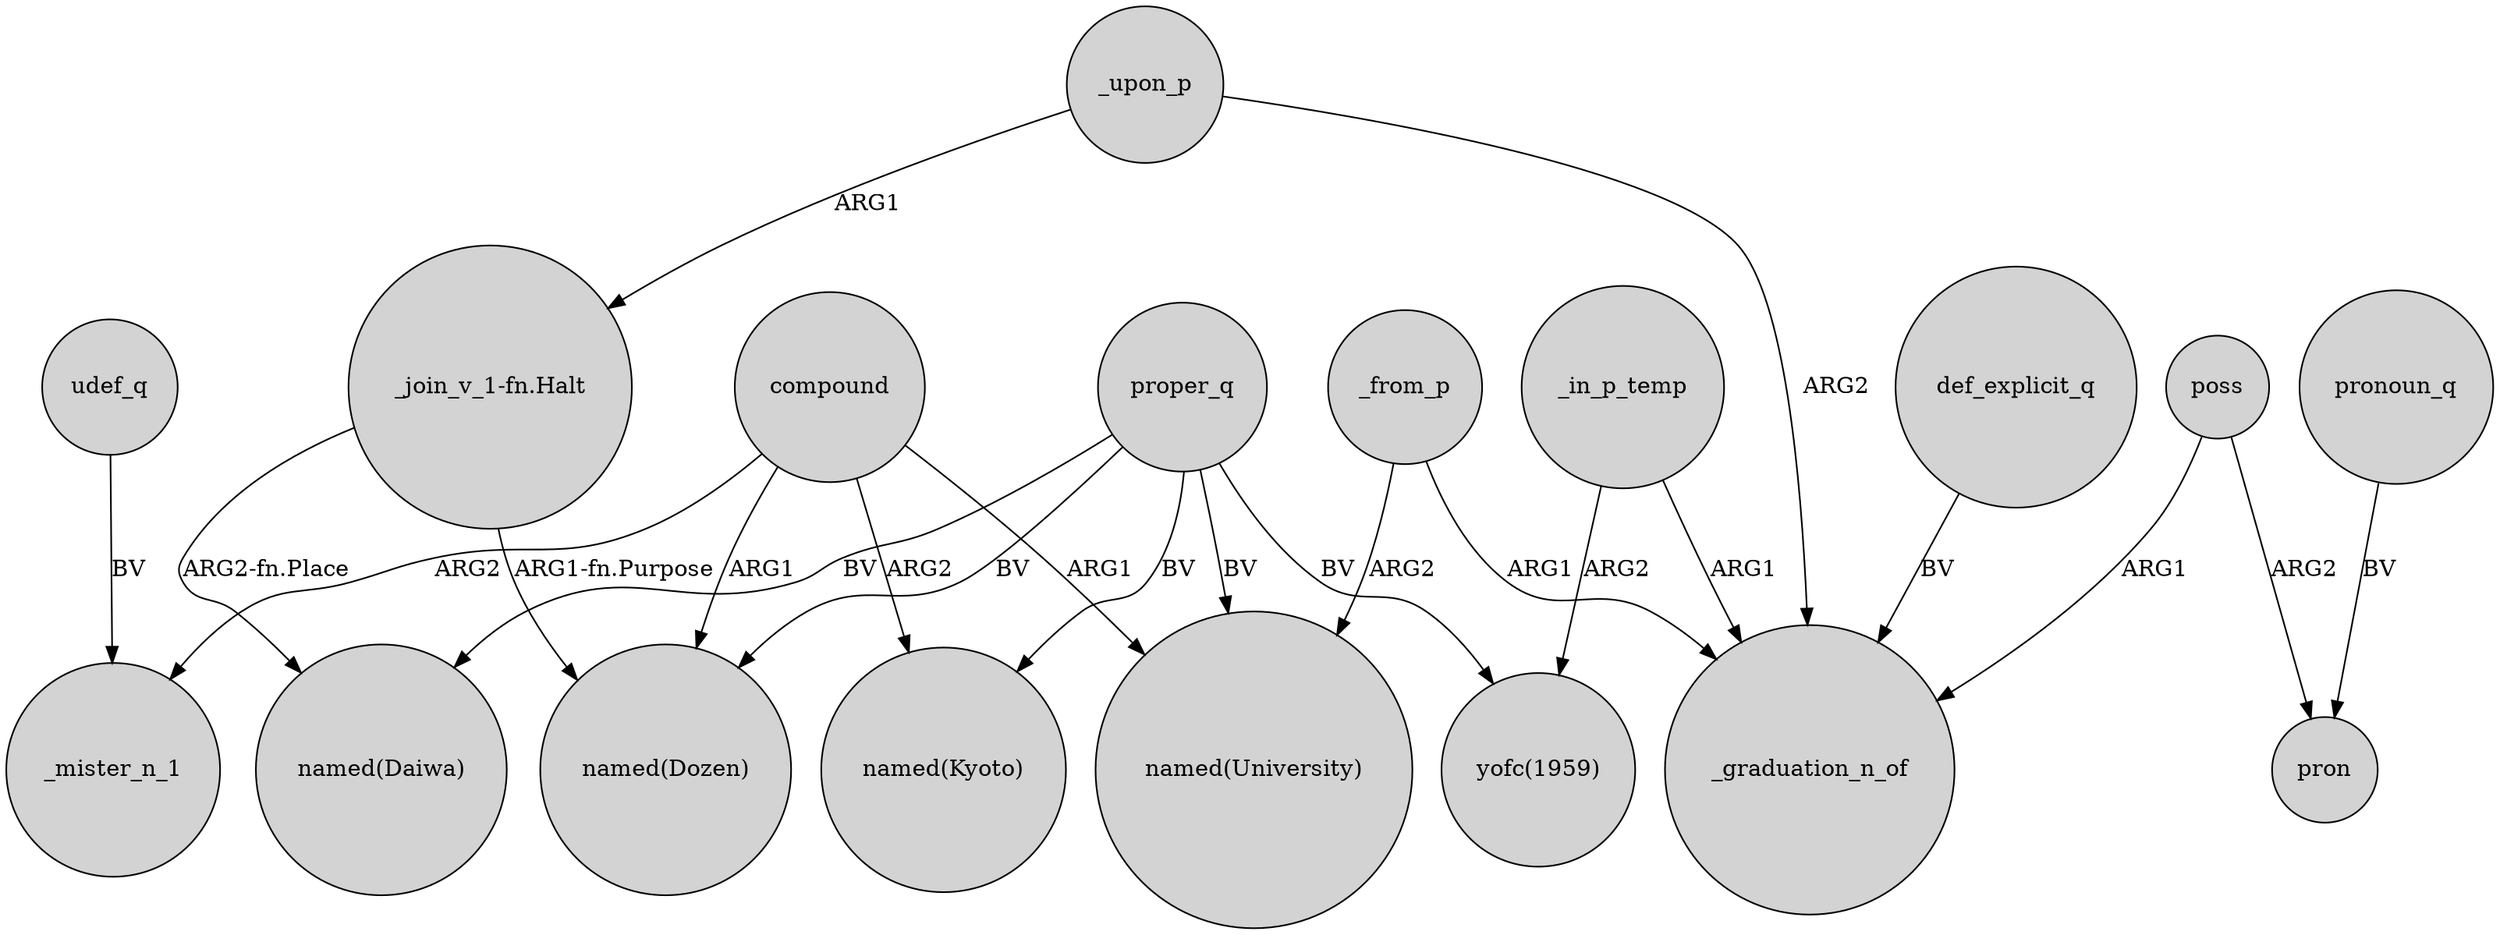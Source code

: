 digraph {
	node [shape=circle style=filled]
	compound -> _mister_n_1 [label=ARG2]
	proper_q -> "named(Kyoto)" [label=BV]
	_upon_p -> _graduation_n_of [label=ARG2]
	"_join_v_1-fn.Halt" -> "named(Dozen)" [label="ARG1-fn.Purpose"]
	proper_q -> "named(University)" [label=BV]
	proper_q -> "named(Dozen)" [label=BV]
	_upon_p -> "_join_v_1-fn.Halt" [label=ARG1]
	proper_q -> "yofc(1959)" [label=BV]
	_in_p_temp -> "yofc(1959)" [label=ARG2]
	udef_q -> _mister_n_1 [label=BV]
	_from_p -> _graduation_n_of [label=ARG1]
	_in_p_temp -> _graduation_n_of [label=ARG1]
	pronoun_q -> pron [label=BV]
	poss -> pron [label=ARG2]
	compound -> "named(Kyoto)" [label=ARG2]
	def_explicit_q -> _graduation_n_of [label=BV]
	proper_q -> "named(Daiwa)" [label=BV]
	"_join_v_1-fn.Halt" -> "named(Daiwa)" [label="ARG2-fn.Place"]
	compound -> "named(University)" [label=ARG1]
	compound -> "named(Dozen)" [label=ARG1]
	poss -> _graduation_n_of [label=ARG1]
	_from_p -> "named(University)" [label=ARG2]
}
